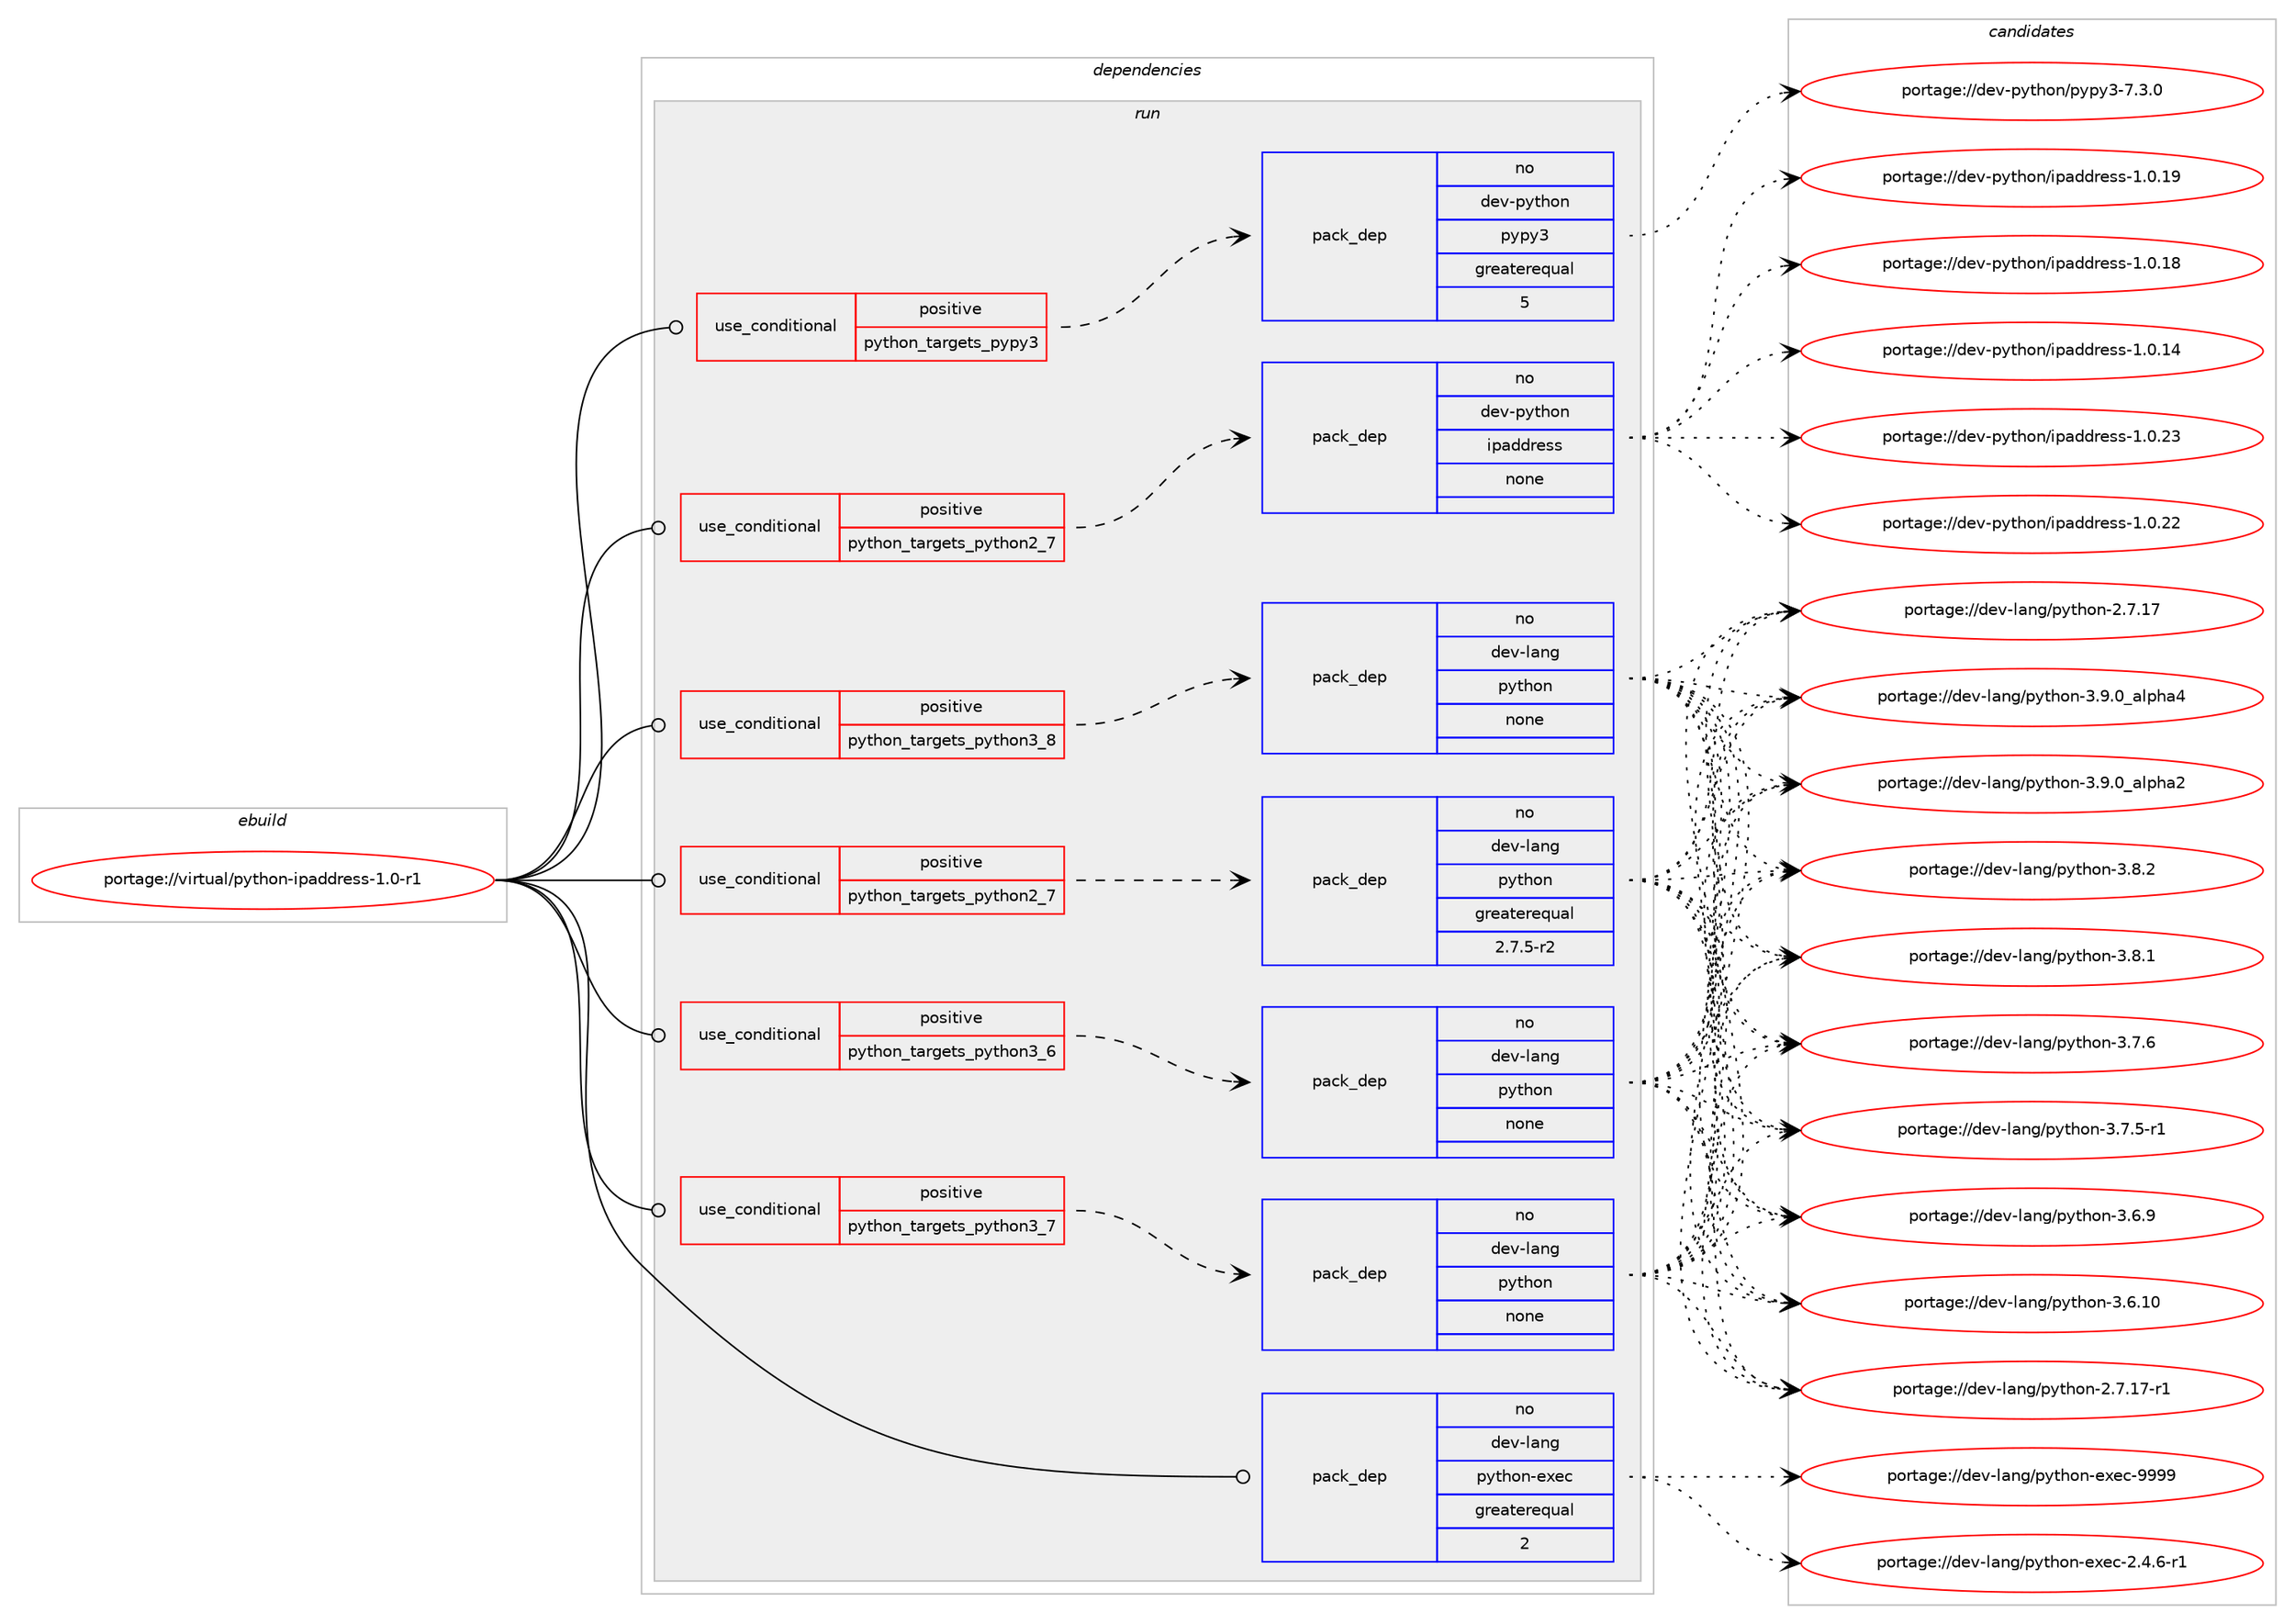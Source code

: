 digraph prolog {

# *************
# Graph options
# *************

newrank=true;
concentrate=true;
compound=true;
graph [rankdir=LR,fontname=Helvetica,fontsize=10,ranksep=1.5];#, ranksep=2.5, nodesep=0.2];
edge  [arrowhead=vee];
node  [fontname=Helvetica,fontsize=10];

# **********
# The ebuild
# **********

subgraph cluster_leftcol {
color=gray;
rank=same;
label=<<i>ebuild</i>>;
id [label="portage://virtual/python-ipaddress-1.0-r1", color=red, width=4, href="../virtual/python-ipaddress-1.0-r1.svg"];
}

# ****************
# The dependencies
# ****************

subgraph cluster_midcol {
color=gray;
label=<<i>dependencies</i>>;
subgraph cluster_compile {
fillcolor="#eeeeee";
style=filled;
label=<<i>compile</i>>;
}
subgraph cluster_compileandrun {
fillcolor="#eeeeee";
style=filled;
label=<<i>compile and run</i>>;
}
subgraph cluster_run {
fillcolor="#eeeeee";
style=filled;
label=<<i>run</i>>;
subgraph cond3845 {
dependency23401 [label=<<TABLE BORDER="0" CELLBORDER="1" CELLSPACING="0" CELLPADDING="4"><TR><TD ROWSPAN="3" CELLPADDING="10">use_conditional</TD></TR><TR><TD>positive</TD></TR><TR><TD>python_targets_pypy3</TD></TR></TABLE>>, shape=none, color=red];
subgraph pack19084 {
dependency23402 [label=<<TABLE BORDER="0" CELLBORDER="1" CELLSPACING="0" CELLPADDING="4" WIDTH="220"><TR><TD ROWSPAN="6" CELLPADDING="30">pack_dep</TD></TR><TR><TD WIDTH="110">no</TD></TR><TR><TD>dev-python</TD></TR><TR><TD>pypy3</TD></TR><TR><TD>greaterequal</TD></TR><TR><TD>5</TD></TR></TABLE>>, shape=none, color=blue];
}
dependency23401:e -> dependency23402:w [weight=20,style="dashed",arrowhead="vee"];
}
id:e -> dependency23401:w [weight=20,style="solid",arrowhead="odot"];
subgraph cond3846 {
dependency23403 [label=<<TABLE BORDER="0" CELLBORDER="1" CELLSPACING="0" CELLPADDING="4"><TR><TD ROWSPAN="3" CELLPADDING="10">use_conditional</TD></TR><TR><TD>positive</TD></TR><TR><TD>python_targets_python2_7</TD></TR></TABLE>>, shape=none, color=red];
subgraph pack19085 {
dependency23404 [label=<<TABLE BORDER="0" CELLBORDER="1" CELLSPACING="0" CELLPADDING="4" WIDTH="220"><TR><TD ROWSPAN="6" CELLPADDING="30">pack_dep</TD></TR><TR><TD WIDTH="110">no</TD></TR><TR><TD>dev-lang</TD></TR><TR><TD>python</TD></TR><TR><TD>greaterequal</TD></TR><TR><TD>2.7.5-r2</TD></TR></TABLE>>, shape=none, color=blue];
}
dependency23403:e -> dependency23404:w [weight=20,style="dashed",arrowhead="vee"];
}
id:e -> dependency23403:w [weight=20,style="solid",arrowhead="odot"];
subgraph cond3847 {
dependency23405 [label=<<TABLE BORDER="0" CELLBORDER="1" CELLSPACING="0" CELLPADDING="4"><TR><TD ROWSPAN="3" CELLPADDING="10">use_conditional</TD></TR><TR><TD>positive</TD></TR><TR><TD>python_targets_python2_7</TD></TR></TABLE>>, shape=none, color=red];
subgraph pack19086 {
dependency23406 [label=<<TABLE BORDER="0" CELLBORDER="1" CELLSPACING="0" CELLPADDING="4" WIDTH="220"><TR><TD ROWSPAN="6" CELLPADDING="30">pack_dep</TD></TR><TR><TD WIDTH="110">no</TD></TR><TR><TD>dev-python</TD></TR><TR><TD>ipaddress</TD></TR><TR><TD>none</TD></TR><TR><TD></TD></TR></TABLE>>, shape=none, color=blue];
}
dependency23405:e -> dependency23406:w [weight=20,style="dashed",arrowhead="vee"];
}
id:e -> dependency23405:w [weight=20,style="solid",arrowhead="odot"];
subgraph cond3848 {
dependency23407 [label=<<TABLE BORDER="0" CELLBORDER="1" CELLSPACING="0" CELLPADDING="4"><TR><TD ROWSPAN="3" CELLPADDING="10">use_conditional</TD></TR><TR><TD>positive</TD></TR><TR><TD>python_targets_python3_6</TD></TR></TABLE>>, shape=none, color=red];
subgraph pack19087 {
dependency23408 [label=<<TABLE BORDER="0" CELLBORDER="1" CELLSPACING="0" CELLPADDING="4" WIDTH="220"><TR><TD ROWSPAN="6" CELLPADDING="30">pack_dep</TD></TR><TR><TD WIDTH="110">no</TD></TR><TR><TD>dev-lang</TD></TR><TR><TD>python</TD></TR><TR><TD>none</TD></TR><TR><TD></TD></TR></TABLE>>, shape=none, color=blue];
}
dependency23407:e -> dependency23408:w [weight=20,style="dashed",arrowhead="vee"];
}
id:e -> dependency23407:w [weight=20,style="solid",arrowhead="odot"];
subgraph cond3849 {
dependency23409 [label=<<TABLE BORDER="0" CELLBORDER="1" CELLSPACING="0" CELLPADDING="4"><TR><TD ROWSPAN="3" CELLPADDING="10">use_conditional</TD></TR><TR><TD>positive</TD></TR><TR><TD>python_targets_python3_7</TD></TR></TABLE>>, shape=none, color=red];
subgraph pack19088 {
dependency23410 [label=<<TABLE BORDER="0" CELLBORDER="1" CELLSPACING="0" CELLPADDING="4" WIDTH="220"><TR><TD ROWSPAN="6" CELLPADDING="30">pack_dep</TD></TR><TR><TD WIDTH="110">no</TD></TR><TR><TD>dev-lang</TD></TR><TR><TD>python</TD></TR><TR><TD>none</TD></TR><TR><TD></TD></TR></TABLE>>, shape=none, color=blue];
}
dependency23409:e -> dependency23410:w [weight=20,style="dashed",arrowhead="vee"];
}
id:e -> dependency23409:w [weight=20,style="solid",arrowhead="odot"];
subgraph cond3850 {
dependency23411 [label=<<TABLE BORDER="0" CELLBORDER="1" CELLSPACING="0" CELLPADDING="4"><TR><TD ROWSPAN="3" CELLPADDING="10">use_conditional</TD></TR><TR><TD>positive</TD></TR><TR><TD>python_targets_python3_8</TD></TR></TABLE>>, shape=none, color=red];
subgraph pack19089 {
dependency23412 [label=<<TABLE BORDER="0" CELLBORDER="1" CELLSPACING="0" CELLPADDING="4" WIDTH="220"><TR><TD ROWSPAN="6" CELLPADDING="30">pack_dep</TD></TR><TR><TD WIDTH="110">no</TD></TR><TR><TD>dev-lang</TD></TR><TR><TD>python</TD></TR><TR><TD>none</TD></TR><TR><TD></TD></TR></TABLE>>, shape=none, color=blue];
}
dependency23411:e -> dependency23412:w [weight=20,style="dashed",arrowhead="vee"];
}
id:e -> dependency23411:w [weight=20,style="solid",arrowhead="odot"];
subgraph pack19090 {
dependency23413 [label=<<TABLE BORDER="0" CELLBORDER="1" CELLSPACING="0" CELLPADDING="4" WIDTH="220"><TR><TD ROWSPAN="6" CELLPADDING="30">pack_dep</TD></TR><TR><TD WIDTH="110">no</TD></TR><TR><TD>dev-lang</TD></TR><TR><TD>python-exec</TD></TR><TR><TD>greaterequal</TD></TR><TR><TD>2</TD></TR></TABLE>>, shape=none, color=blue];
}
id:e -> dependency23413:w [weight=20,style="solid",arrowhead="odot"];
}
}

# **************
# The candidates
# **************

subgraph cluster_choices {
rank=same;
color=gray;
label=<<i>candidates</i>>;

subgraph choice19084 {
color=black;
nodesep=1;
choice100101118451121211161041111104711212111212151455546514648 [label="portage://dev-python/pypy3-7.3.0", color=red, width=4,href="../dev-python/pypy3-7.3.0.svg"];
dependency23402:e -> choice100101118451121211161041111104711212111212151455546514648:w [style=dotted,weight="100"];
}
subgraph choice19085 {
color=black;
nodesep=1;
choice10010111845108971101034711212111610411111045514657464895971081121049752 [label="portage://dev-lang/python-3.9.0_alpha4", color=red, width=4,href="../dev-lang/python-3.9.0_alpha4.svg"];
choice10010111845108971101034711212111610411111045514657464895971081121049750 [label="portage://dev-lang/python-3.9.0_alpha2", color=red, width=4,href="../dev-lang/python-3.9.0_alpha2.svg"];
choice100101118451089711010347112121116104111110455146564650 [label="portage://dev-lang/python-3.8.2", color=red, width=4,href="../dev-lang/python-3.8.2.svg"];
choice100101118451089711010347112121116104111110455146564649 [label="portage://dev-lang/python-3.8.1", color=red, width=4,href="../dev-lang/python-3.8.1.svg"];
choice100101118451089711010347112121116104111110455146554654 [label="portage://dev-lang/python-3.7.6", color=red, width=4,href="../dev-lang/python-3.7.6.svg"];
choice1001011184510897110103471121211161041111104551465546534511449 [label="portage://dev-lang/python-3.7.5-r1", color=red, width=4,href="../dev-lang/python-3.7.5-r1.svg"];
choice100101118451089711010347112121116104111110455146544657 [label="portage://dev-lang/python-3.6.9", color=red, width=4,href="../dev-lang/python-3.6.9.svg"];
choice10010111845108971101034711212111610411111045514654464948 [label="portage://dev-lang/python-3.6.10", color=red, width=4,href="../dev-lang/python-3.6.10.svg"];
choice100101118451089711010347112121116104111110455046554649554511449 [label="portage://dev-lang/python-2.7.17-r1", color=red, width=4,href="../dev-lang/python-2.7.17-r1.svg"];
choice10010111845108971101034711212111610411111045504655464955 [label="portage://dev-lang/python-2.7.17", color=red, width=4,href="../dev-lang/python-2.7.17.svg"];
dependency23404:e -> choice10010111845108971101034711212111610411111045514657464895971081121049752:w [style=dotted,weight="100"];
dependency23404:e -> choice10010111845108971101034711212111610411111045514657464895971081121049750:w [style=dotted,weight="100"];
dependency23404:e -> choice100101118451089711010347112121116104111110455146564650:w [style=dotted,weight="100"];
dependency23404:e -> choice100101118451089711010347112121116104111110455146564649:w [style=dotted,weight="100"];
dependency23404:e -> choice100101118451089711010347112121116104111110455146554654:w [style=dotted,weight="100"];
dependency23404:e -> choice1001011184510897110103471121211161041111104551465546534511449:w [style=dotted,weight="100"];
dependency23404:e -> choice100101118451089711010347112121116104111110455146544657:w [style=dotted,weight="100"];
dependency23404:e -> choice10010111845108971101034711212111610411111045514654464948:w [style=dotted,weight="100"];
dependency23404:e -> choice100101118451089711010347112121116104111110455046554649554511449:w [style=dotted,weight="100"];
dependency23404:e -> choice10010111845108971101034711212111610411111045504655464955:w [style=dotted,weight="100"];
}
subgraph choice19086 {
color=black;
nodesep=1;
choice10010111845112121116104111110471051129710010011410111511545494648465051 [label="portage://dev-python/ipaddress-1.0.23", color=red, width=4,href="../dev-python/ipaddress-1.0.23.svg"];
choice10010111845112121116104111110471051129710010011410111511545494648465050 [label="portage://dev-python/ipaddress-1.0.22", color=red, width=4,href="../dev-python/ipaddress-1.0.22.svg"];
choice10010111845112121116104111110471051129710010011410111511545494648464957 [label="portage://dev-python/ipaddress-1.0.19", color=red, width=4,href="../dev-python/ipaddress-1.0.19.svg"];
choice10010111845112121116104111110471051129710010011410111511545494648464956 [label="portage://dev-python/ipaddress-1.0.18", color=red, width=4,href="../dev-python/ipaddress-1.0.18.svg"];
choice10010111845112121116104111110471051129710010011410111511545494648464952 [label="portage://dev-python/ipaddress-1.0.14", color=red, width=4,href="../dev-python/ipaddress-1.0.14.svg"];
dependency23406:e -> choice10010111845112121116104111110471051129710010011410111511545494648465051:w [style=dotted,weight="100"];
dependency23406:e -> choice10010111845112121116104111110471051129710010011410111511545494648465050:w [style=dotted,weight="100"];
dependency23406:e -> choice10010111845112121116104111110471051129710010011410111511545494648464957:w [style=dotted,weight="100"];
dependency23406:e -> choice10010111845112121116104111110471051129710010011410111511545494648464956:w [style=dotted,weight="100"];
dependency23406:e -> choice10010111845112121116104111110471051129710010011410111511545494648464952:w [style=dotted,weight="100"];
}
subgraph choice19087 {
color=black;
nodesep=1;
choice10010111845108971101034711212111610411111045514657464895971081121049752 [label="portage://dev-lang/python-3.9.0_alpha4", color=red, width=4,href="../dev-lang/python-3.9.0_alpha4.svg"];
choice10010111845108971101034711212111610411111045514657464895971081121049750 [label="portage://dev-lang/python-3.9.0_alpha2", color=red, width=4,href="../dev-lang/python-3.9.0_alpha2.svg"];
choice100101118451089711010347112121116104111110455146564650 [label="portage://dev-lang/python-3.8.2", color=red, width=4,href="../dev-lang/python-3.8.2.svg"];
choice100101118451089711010347112121116104111110455146564649 [label="portage://dev-lang/python-3.8.1", color=red, width=4,href="../dev-lang/python-3.8.1.svg"];
choice100101118451089711010347112121116104111110455146554654 [label="portage://dev-lang/python-3.7.6", color=red, width=4,href="../dev-lang/python-3.7.6.svg"];
choice1001011184510897110103471121211161041111104551465546534511449 [label="portage://dev-lang/python-3.7.5-r1", color=red, width=4,href="../dev-lang/python-3.7.5-r1.svg"];
choice100101118451089711010347112121116104111110455146544657 [label="portage://dev-lang/python-3.6.9", color=red, width=4,href="../dev-lang/python-3.6.9.svg"];
choice10010111845108971101034711212111610411111045514654464948 [label="portage://dev-lang/python-3.6.10", color=red, width=4,href="../dev-lang/python-3.6.10.svg"];
choice100101118451089711010347112121116104111110455046554649554511449 [label="portage://dev-lang/python-2.7.17-r1", color=red, width=4,href="../dev-lang/python-2.7.17-r1.svg"];
choice10010111845108971101034711212111610411111045504655464955 [label="portage://dev-lang/python-2.7.17", color=red, width=4,href="../dev-lang/python-2.7.17.svg"];
dependency23408:e -> choice10010111845108971101034711212111610411111045514657464895971081121049752:w [style=dotted,weight="100"];
dependency23408:e -> choice10010111845108971101034711212111610411111045514657464895971081121049750:w [style=dotted,weight="100"];
dependency23408:e -> choice100101118451089711010347112121116104111110455146564650:w [style=dotted,weight="100"];
dependency23408:e -> choice100101118451089711010347112121116104111110455146564649:w [style=dotted,weight="100"];
dependency23408:e -> choice100101118451089711010347112121116104111110455146554654:w [style=dotted,weight="100"];
dependency23408:e -> choice1001011184510897110103471121211161041111104551465546534511449:w [style=dotted,weight="100"];
dependency23408:e -> choice100101118451089711010347112121116104111110455146544657:w [style=dotted,weight="100"];
dependency23408:e -> choice10010111845108971101034711212111610411111045514654464948:w [style=dotted,weight="100"];
dependency23408:e -> choice100101118451089711010347112121116104111110455046554649554511449:w [style=dotted,weight="100"];
dependency23408:e -> choice10010111845108971101034711212111610411111045504655464955:w [style=dotted,weight="100"];
}
subgraph choice19088 {
color=black;
nodesep=1;
choice10010111845108971101034711212111610411111045514657464895971081121049752 [label="portage://dev-lang/python-3.9.0_alpha4", color=red, width=4,href="../dev-lang/python-3.9.0_alpha4.svg"];
choice10010111845108971101034711212111610411111045514657464895971081121049750 [label="portage://dev-lang/python-3.9.0_alpha2", color=red, width=4,href="../dev-lang/python-3.9.0_alpha2.svg"];
choice100101118451089711010347112121116104111110455146564650 [label="portage://dev-lang/python-3.8.2", color=red, width=4,href="../dev-lang/python-3.8.2.svg"];
choice100101118451089711010347112121116104111110455146564649 [label="portage://dev-lang/python-3.8.1", color=red, width=4,href="../dev-lang/python-3.8.1.svg"];
choice100101118451089711010347112121116104111110455146554654 [label="portage://dev-lang/python-3.7.6", color=red, width=4,href="../dev-lang/python-3.7.6.svg"];
choice1001011184510897110103471121211161041111104551465546534511449 [label="portage://dev-lang/python-3.7.5-r1", color=red, width=4,href="../dev-lang/python-3.7.5-r1.svg"];
choice100101118451089711010347112121116104111110455146544657 [label="portage://dev-lang/python-3.6.9", color=red, width=4,href="../dev-lang/python-3.6.9.svg"];
choice10010111845108971101034711212111610411111045514654464948 [label="portage://dev-lang/python-3.6.10", color=red, width=4,href="../dev-lang/python-3.6.10.svg"];
choice100101118451089711010347112121116104111110455046554649554511449 [label="portage://dev-lang/python-2.7.17-r1", color=red, width=4,href="../dev-lang/python-2.7.17-r1.svg"];
choice10010111845108971101034711212111610411111045504655464955 [label="portage://dev-lang/python-2.7.17", color=red, width=4,href="../dev-lang/python-2.7.17.svg"];
dependency23410:e -> choice10010111845108971101034711212111610411111045514657464895971081121049752:w [style=dotted,weight="100"];
dependency23410:e -> choice10010111845108971101034711212111610411111045514657464895971081121049750:w [style=dotted,weight="100"];
dependency23410:e -> choice100101118451089711010347112121116104111110455146564650:w [style=dotted,weight="100"];
dependency23410:e -> choice100101118451089711010347112121116104111110455146564649:w [style=dotted,weight="100"];
dependency23410:e -> choice100101118451089711010347112121116104111110455146554654:w [style=dotted,weight="100"];
dependency23410:e -> choice1001011184510897110103471121211161041111104551465546534511449:w [style=dotted,weight="100"];
dependency23410:e -> choice100101118451089711010347112121116104111110455146544657:w [style=dotted,weight="100"];
dependency23410:e -> choice10010111845108971101034711212111610411111045514654464948:w [style=dotted,weight="100"];
dependency23410:e -> choice100101118451089711010347112121116104111110455046554649554511449:w [style=dotted,weight="100"];
dependency23410:e -> choice10010111845108971101034711212111610411111045504655464955:w [style=dotted,weight="100"];
}
subgraph choice19089 {
color=black;
nodesep=1;
choice10010111845108971101034711212111610411111045514657464895971081121049752 [label="portage://dev-lang/python-3.9.0_alpha4", color=red, width=4,href="../dev-lang/python-3.9.0_alpha4.svg"];
choice10010111845108971101034711212111610411111045514657464895971081121049750 [label="portage://dev-lang/python-3.9.0_alpha2", color=red, width=4,href="../dev-lang/python-3.9.0_alpha2.svg"];
choice100101118451089711010347112121116104111110455146564650 [label="portage://dev-lang/python-3.8.2", color=red, width=4,href="../dev-lang/python-3.8.2.svg"];
choice100101118451089711010347112121116104111110455146564649 [label="portage://dev-lang/python-3.8.1", color=red, width=4,href="../dev-lang/python-3.8.1.svg"];
choice100101118451089711010347112121116104111110455146554654 [label="portage://dev-lang/python-3.7.6", color=red, width=4,href="../dev-lang/python-3.7.6.svg"];
choice1001011184510897110103471121211161041111104551465546534511449 [label="portage://dev-lang/python-3.7.5-r1", color=red, width=4,href="../dev-lang/python-3.7.5-r1.svg"];
choice100101118451089711010347112121116104111110455146544657 [label="portage://dev-lang/python-3.6.9", color=red, width=4,href="../dev-lang/python-3.6.9.svg"];
choice10010111845108971101034711212111610411111045514654464948 [label="portage://dev-lang/python-3.6.10", color=red, width=4,href="../dev-lang/python-3.6.10.svg"];
choice100101118451089711010347112121116104111110455046554649554511449 [label="portage://dev-lang/python-2.7.17-r1", color=red, width=4,href="../dev-lang/python-2.7.17-r1.svg"];
choice10010111845108971101034711212111610411111045504655464955 [label="portage://dev-lang/python-2.7.17", color=red, width=4,href="../dev-lang/python-2.7.17.svg"];
dependency23412:e -> choice10010111845108971101034711212111610411111045514657464895971081121049752:w [style=dotted,weight="100"];
dependency23412:e -> choice10010111845108971101034711212111610411111045514657464895971081121049750:w [style=dotted,weight="100"];
dependency23412:e -> choice100101118451089711010347112121116104111110455146564650:w [style=dotted,weight="100"];
dependency23412:e -> choice100101118451089711010347112121116104111110455146564649:w [style=dotted,weight="100"];
dependency23412:e -> choice100101118451089711010347112121116104111110455146554654:w [style=dotted,weight="100"];
dependency23412:e -> choice1001011184510897110103471121211161041111104551465546534511449:w [style=dotted,weight="100"];
dependency23412:e -> choice100101118451089711010347112121116104111110455146544657:w [style=dotted,weight="100"];
dependency23412:e -> choice10010111845108971101034711212111610411111045514654464948:w [style=dotted,weight="100"];
dependency23412:e -> choice100101118451089711010347112121116104111110455046554649554511449:w [style=dotted,weight="100"];
dependency23412:e -> choice10010111845108971101034711212111610411111045504655464955:w [style=dotted,weight="100"];
}
subgraph choice19090 {
color=black;
nodesep=1;
choice10010111845108971101034711212111610411111045101120101994557575757 [label="portage://dev-lang/python-exec-9999", color=red, width=4,href="../dev-lang/python-exec-9999.svg"];
choice10010111845108971101034711212111610411111045101120101994550465246544511449 [label="portage://dev-lang/python-exec-2.4.6-r1", color=red, width=4,href="../dev-lang/python-exec-2.4.6-r1.svg"];
dependency23413:e -> choice10010111845108971101034711212111610411111045101120101994557575757:w [style=dotted,weight="100"];
dependency23413:e -> choice10010111845108971101034711212111610411111045101120101994550465246544511449:w [style=dotted,weight="100"];
}
}

}
